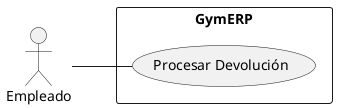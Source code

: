 @startuml Casos de uso
left to right direction
actor Empleado
rectangle GymERP {
  Empleado -- (Procesar Devolución)
}
@enduml
